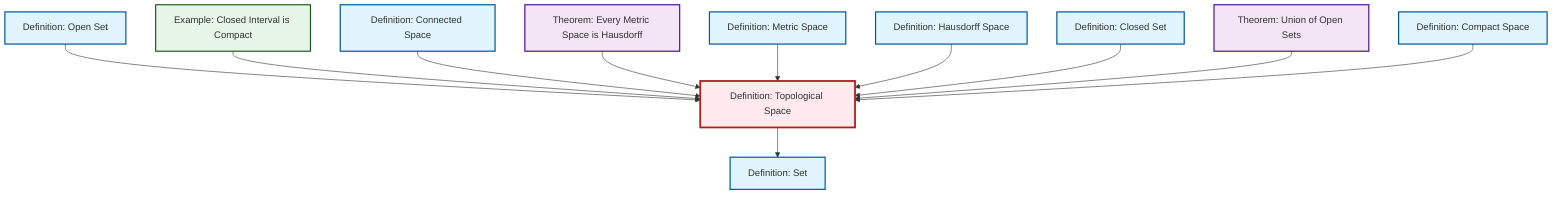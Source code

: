 graph TD
    classDef definition fill:#e1f5fe,stroke:#01579b,stroke-width:2px
    classDef theorem fill:#f3e5f5,stroke:#4a148c,stroke-width:2px
    classDef axiom fill:#fff3e0,stroke:#e65100,stroke-width:2px
    classDef example fill:#e8f5e9,stroke:#1b5e20,stroke-width:2px
    classDef current fill:#ffebee,stroke:#b71c1c,stroke-width:3px
    def-set["Definition: Set"]:::definition
    def-hausdorff["Definition: Hausdorff Space"]:::definition
    def-closed-set["Definition: Closed Set"]:::definition
    def-metric-space["Definition: Metric Space"]:::definition
    def-connected["Definition: Connected Space"]:::definition
    ex-closed-interval-compact["Example: Closed Interval is Compact"]:::example
    thm-union-open-sets["Theorem: Union of Open Sets"]:::theorem
    def-open-set["Definition: Open Set"]:::definition
    thm-metric-hausdorff["Theorem: Every Metric Space is Hausdorff"]:::theorem
    def-topological-space["Definition: Topological Space"]:::definition
    def-compact["Definition: Compact Space"]:::definition
    def-topological-space --> def-set
    def-open-set --> def-topological-space
    ex-closed-interval-compact --> def-topological-space
    def-connected --> def-topological-space
    thm-metric-hausdorff --> def-topological-space
    def-metric-space --> def-topological-space
    def-hausdorff --> def-topological-space
    def-closed-set --> def-topological-space
    thm-union-open-sets --> def-topological-space
    def-compact --> def-topological-space
    class def-topological-space current
